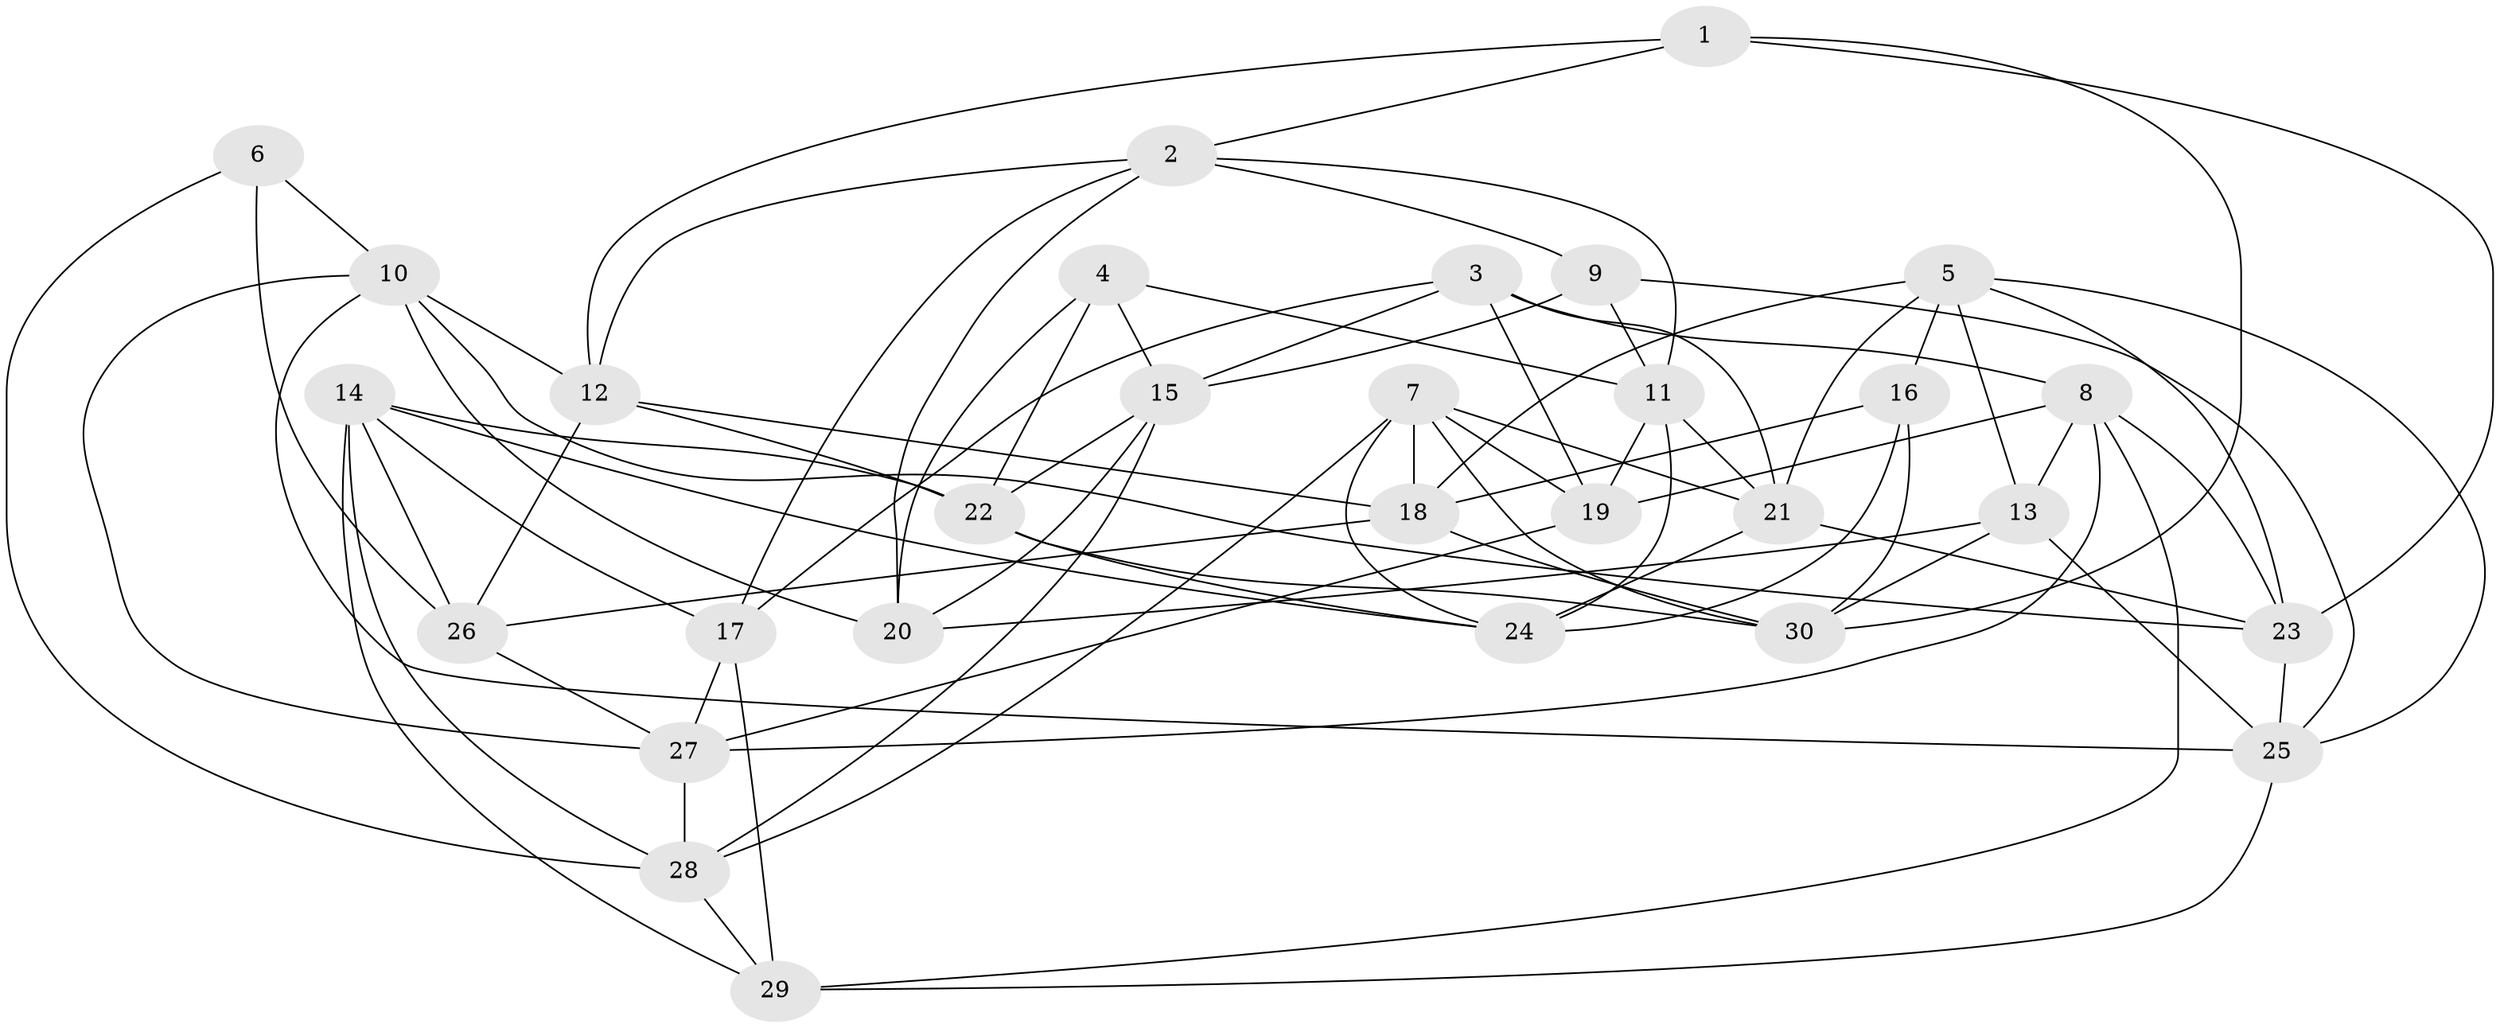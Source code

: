 // original degree distribution, {4: 1.0}
// Generated by graph-tools (version 1.1) at 2025/26/03/09/25 03:26:53]
// undirected, 30 vertices, 81 edges
graph export_dot {
graph [start="1"]
  node [color=gray90,style=filled];
  1;
  2;
  3;
  4;
  5;
  6;
  7;
  8;
  9;
  10;
  11;
  12;
  13;
  14;
  15;
  16;
  17;
  18;
  19;
  20;
  21;
  22;
  23;
  24;
  25;
  26;
  27;
  28;
  29;
  30;
  1 -- 2 [weight=1.0];
  1 -- 12 [weight=1.0];
  1 -- 23 [weight=1.0];
  1 -- 30 [weight=1.0];
  2 -- 9 [weight=1.0];
  2 -- 11 [weight=1.0];
  2 -- 12 [weight=1.0];
  2 -- 17 [weight=1.0];
  2 -- 20 [weight=1.0];
  3 -- 8 [weight=1.0];
  3 -- 15 [weight=1.0];
  3 -- 17 [weight=1.0];
  3 -- 19 [weight=2.0];
  3 -- 21 [weight=1.0];
  4 -- 11 [weight=1.0];
  4 -- 15 [weight=1.0];
  4 -- 20 [weight=1.0];
  4 -- 22 [weight=1.0];
  5 -- 13 [weight=1.0];
  5 -- 16 [weight=1.0];
  5 -- 18 [weight=1.0];
  5 -- 21 [weight=1.0];
  5 -- 23 [weight=1.0];
  5 -- 25 [weight=1.0];
  6 -- 10 [weight=1.0];
  6 -- 26 [weight=2.0];
  6 -- 28 [weight=1.0];
  7 -- 18 [weight=1.0];
  7 -- 19 [weight=1.0];
  7 -- 21 [weight=1.0];
  7 -- 24 [weight=1.0];
  7 -- 28 [weight=1.0];
  7 -- 30 [weight=1.0];
  8 -- 13 [weight=1.0];
  8 -- 19 [weight=1.0];
  8 -- 23 [weight=1.0];
  8 -- 27 [weight=1.0];
  8 -- 29 [weight=1.0];
  9 -- 11 [weight=1.0];
  9 -- 15 [weight=1.0];
  9 -- 25 [weight=1.0];
  10 -- 12 [weight=1.0];
  10 -- 20 [weight=1.0];
  10 -- 23 [weight=1.0];
  10 -- 25 [weight=1.0];
  10 -- 27 [weight=1.0];
  11 -- 19 [weight=1.0];
  11 -- 21 [weight=1.0];
  11 -- 24 [weight=1.0];
  12 -- 18 [weight=1.0];
  12 -- 22 [weight=1.0];
  12 -- 26 [weight=1.0];
  13 -- 20 [weight=2.0];
  13 -- 25 [weight=1.0];
  13 -- 30 [weight=1.0];
  14 -- 17 [weight=1.0];
  14 -- 22 [weight=1.0];
  14 -- 24 [weight=1.0];
  14 -- 26 [weight=1.0];
  14 -- 28 [weight=1.0];
  14 -- 29 [weight=1.0];
  15 -- 20 [weight=1.0];
  15 -- 22 [weight=1.0];
  15 -- 28 [weight=1.0];
  16 -- 18 [weight=1.0];
  16 -- 24 [weight=1.0];
  16 -- 30 [weight=1.0];
  17 -- 27 [weight=1.0];
  17 -- 29 [weight=2.0];
  18 -- 26 [weight=1.0];
  18 -- 30 [weight=1.0];
  19 -- 27 [weight=1.0];
  21 -- 23 [weight=1.0];
  21 -- 24 [weight=1.0];
  22 -- 24 [weight=1.0];
  22 -- 30 [weight=1.0];
  23 -- 25 [weight=1.0];
  25 -- 29 [weight=1.0];
  26 -- 27 [weight=1.0];
  27 -- 28 [weight=1.0];
  28 -- 29 [weight=1.0];
}
